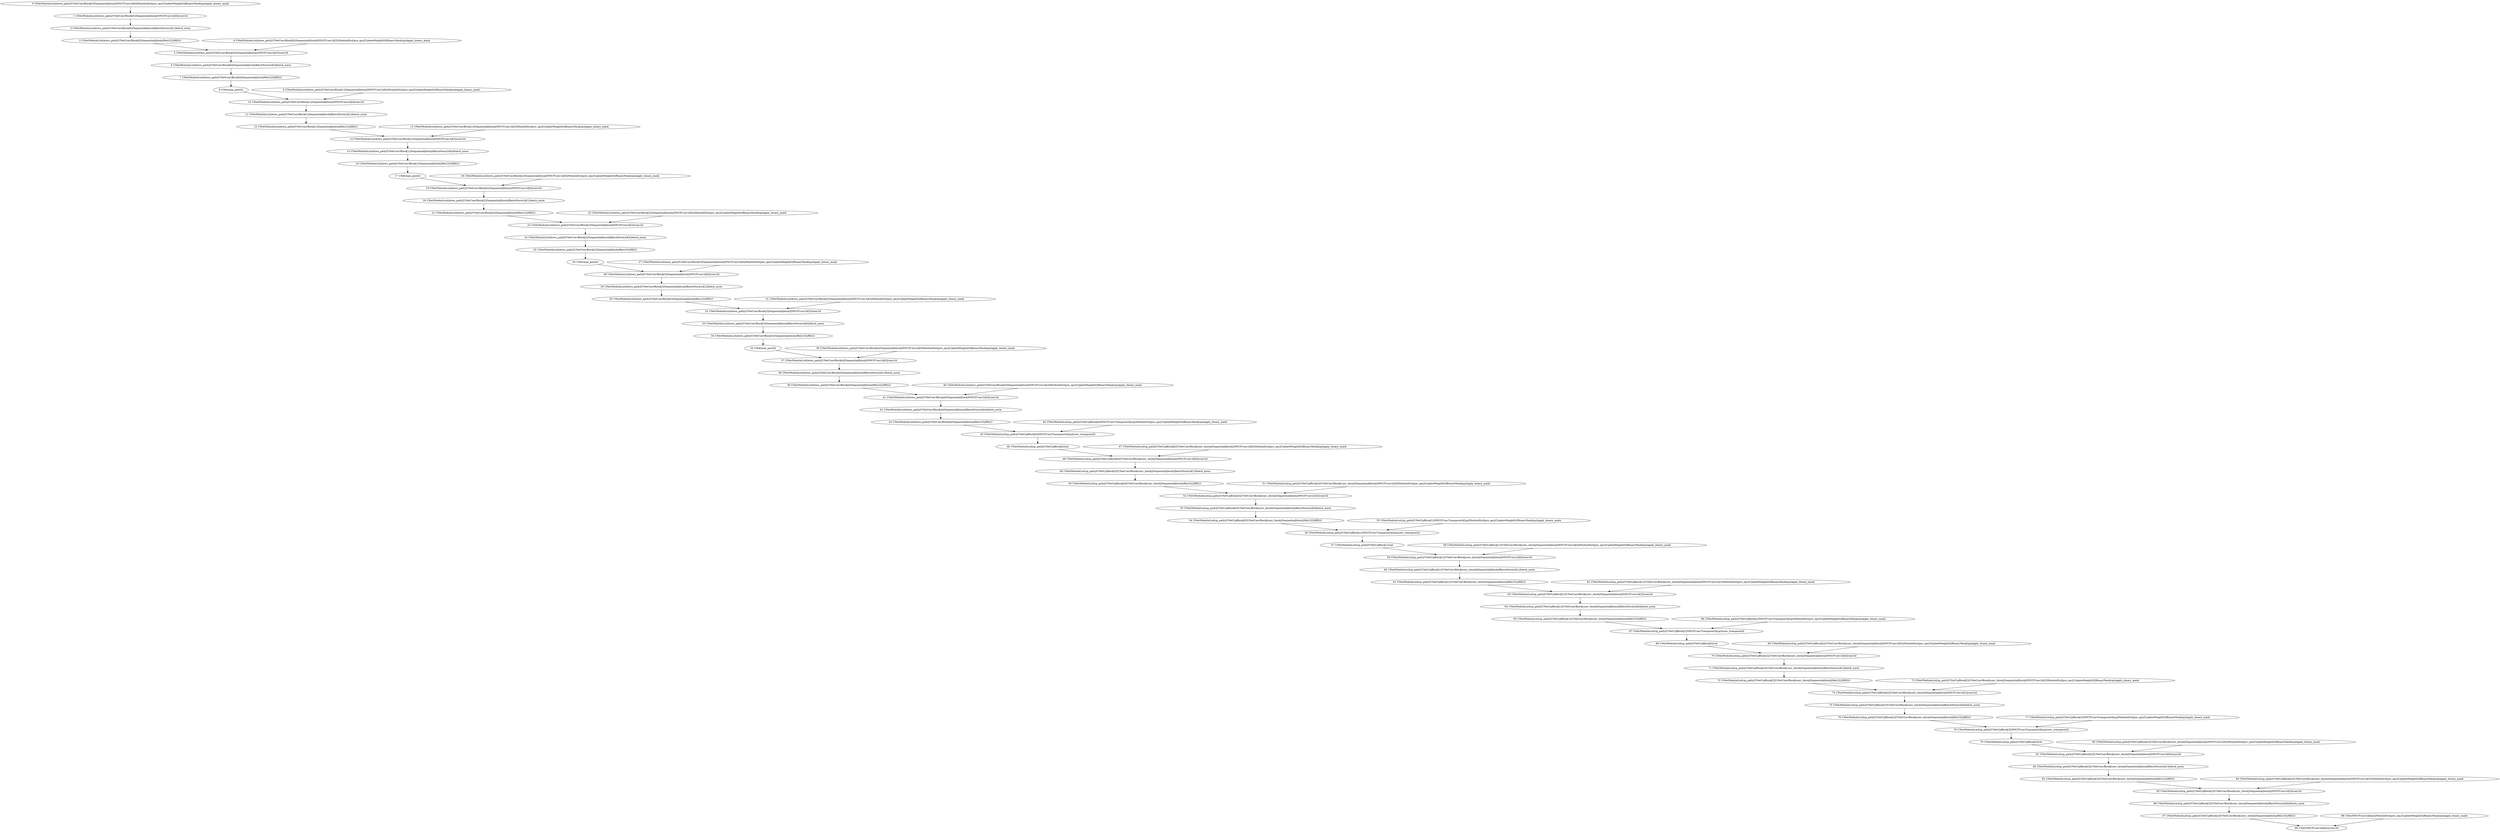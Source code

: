 strict digraph  {
"0 UNet/ModuleList[down_path]/UNetConvBlock[0]/Sequential[block]/NNCFConv2d[0]/ModuleDict[pre_ops]/UpdateWeight[0]/BinaryMask[op]/apply_binary_mask" [id=0, scope="UNet/ModuleList[down_path]/UNetConvBlock[0]/Sequential[block]/NNCFConv2d[0]/ModuleDict[pre_ops]/UpdateWeight[0]/BinaryMask[op]", type=apply_binary_mask];
"1 UNet/ModuleList[down_path]/UNetConvBlock[0]/Sequential[block]/NNCFConv2d[0]/conv2d" [id=1, scope="UNet/ModuleList[down_path]/UNetConvBlock[0]/Sequential[block]/NNCFConv2d[0]", type=conv2d];
"2 UNet/ModuleList[down_path]/UNetConvBlock[0]/Sequential[block]/BatchNorm2d[1]/batch_norm" [id=2, scope="UNet/ModuleList[down_path]/UNetConvBlock[0]/Sequential[block]/BatchNorm2d[1]", type=batch_norm];
"3 UNet/ModuleList[down_path]/UNetConvBlock[0]/Sequential[block]/ReLU[2]/RELU" [id=3, scope="UNet/ModuleList[down_path]/UNetConvBlock[0]/Sequential[block]/ReLU[2]", type=RELU];
"4 UNet/ModuleList[down_path]/UNetConvBlock[0]/Sequential[block]/NNCFConv2d[3]/ModuleDict[pre_ops]/UpdateWeight[0]/BinaryMask[op]/apply_binary_mask" [id=4, scope="UNet/ModuleList[down_path]/UNetConvBlock[0]/Sequential[block]/NNCFConv2d[3]/ModuleDict[pre_ops]/UpdateWeight[0]/BinaryMask[op]", type=apply_binary_mask];
"5 UNet/ModuleList[down_path]/UNetConvBlock[0]/Sequential[block]/NNCFConv2d[3]/conv2d" [id=5, scope="UNet/ModuleList[down_path]/UNetConvBlock[0]/Sequential[block]/NNCFConv2d[3]", type=conv2d];
"6 UNet/ModuleList[down_path]/UNetConvBlock[0]/Sequential[block]/BatchNorm2d[4]/batch_norm" [id=6, scope="UNet/ModuleList[down_path]/UNetConvBlock[0]/Sequential[block]/BatchNorm2d[4]", type=batch_norm];
"7 UNet/ModuleList[down_path]/UNetConvBlock[0]/Sequential[block]/ReLU[5]/RELU" [id=7, scope="UNet/ModuleList[down_path]/UNetConvBlock[0]/Sequential[block]/ReLU[5]", type=RELU];
"8 UNet/max_pool2d" [id=8, scope=UNet, type=max_pool2d];
"9 UNet/ModuleList[down_path]/UNetConvBlock[1]/Sequential[block]/NNCFConv2d[0]/ModuleDict[pre_ops]/UpdateWeight[0]/BinaryMask[op]/apply_binary_mask" [id=9, scope="UNet/ModuleList[down_path]/UNetConvBlock[1]/Sequential[block]/NNCFConv2d[0]/ModuleDict[pre_ops]/UpdateWeight[0]/BinaryMask[op]", type=apply_binary_mask];
"10 UNet/ModuleList[down_path]/UNetConvBlock[1]/Sequential[block]/NNCFConv2d[0]/conv2d" [id=10, scope="UNet/ModuleList[down_path]/UNetConvBlock[1]/Sequential[block]/NNCFConv2d[0]", type=conv2d];
"11 UNet/ModuleList[down_path]/UNetConvBlock[1]/Sequential[block]/BatchNorm2d[1]/batch_norm" [id=11, scope="UNet/ModuleList[down_path]/UNetConvBlock[1]/Sequential[block]/BatchNorm2d[1]", type=batch_norm];
"12 UNet/ModuleList[down_path]/UNetConvBlock[1]/Sequential[block]/ReLU[2]/RELU" [id=12, scope="UNet/ModuleList[down_path]/UNetConvBlock[1]/Sequential[block]/ReLU[2]", type=RELU];
"13 UNet/ModuleList[down_path]/UNetConvBlock[1]/Sequential[block]/NNCFConv2d[3]/ModuleDict[pre_ops]/UpdateWeight[0]/BinaryMask[op]/apply_binary_mask" [id=13, scope="UNet/ModuleList[down_path]/UNetConvBlock[1]/Sequential[block]/NNCFConv2d[3]/ModuleDict[pre_ops]/UpdateWeight[0]/BinaryMask[op]", type=apply_binary_mask];
"14 UNet/ModuleList[down_path]/UNetConvBlock[1]/Sequential[block]/NNCFConv2d[3]/conv2d" [id=14, scope="UNet/ModuleList[down_path]/UNetConvBlock[1]/Sequential[block]/NNCFConv2d[3]", type=conv2d];
"15 UNet/ModuleList[down_path]/UNetConvBlock[1]/Sequential[block]/BatchNorm2d[4]/batch_norm" [id=15, scope="UNet/ModuleList[down_path]/UNetConvBlock[1]/Sequential[block]/BatchNorm2d[4]", type=batch_norm];
"16 UNet/ModuleList[down_path]/UNetConvBlock[1]/Sequential[block]/ReLU[5]/RELU" [id=16, scope="UNet/ModuleList[down_path]/UNetConvBlock[1]/Sequential[block]/ReLU[5]", type=RELU];
"17 UNet/max_pool2d" [id=17, scope=UNet, type=max_pool2d];
"18 UNet/ModuleList[down_path]/UNetConvBlock[2]/Sequential[block]/NNCFConv2d[0]/ModuleDict[pre_ops]/UpdateWeight[0]/BinaryMask[op]/apply_binary_mask" [id=18, scope="UNet/ModuleList[down_path]/UNetConvBlock[2]/Sequential[block]/NNCFConv2d[0]/ModuleDict[pre_ops]/UpdateWeight[0]/BinaryMask[op]", type=apply_binary_mask];
"19 UNet/ModuleList[down_path]/UNetConvBlock[2]/Sequential[block]/NNCFConv2d[0]/conv2d" [id=19, scope="UNet/ModuleList[down_path]/UNetConvBlock[2]/Sequential[block]/NNCFConv2d[0]", type=conv2d];
"20 UNet/ModuleList[down_path]/UNetConvBlock[2]/Sequential[block]/BatchNorm2d[1]/batch_norm" [id=20, scope="UNet/ModuleList[down_path]/UNetConvBlock[2]/Sequential[block]/BatchNorm2d[1]", type=batch_norm];
"21 UNet/ModuleList[down_path]/UNetConvBlock[2]/Sequential[block]/ReLU[2]/RELU" [id=21, scope="UNet/ModuleList[down_path]/UNetConvBlock[2]/Sequential[block]/ReLU[2]", type=RELU];
"22 UNet/ModuleList[down_path]/UNetConvBlock[2]/Sequential[block]/NNCFConv2d[3]/ModuleDict[pre_ops]/UpdateWeight[0]/BinaryMask[op]/apply_binary_mask" [id=22, scope="UNet/ModuleList[down_path]/UNetConvBlock[2]/Sequential[block]/NNCFConv2d[3]/ModuleDict[pre_ops]/UpdateWeight[0]/BinaryMask[op]", type=apply_binary_mask];
"23 UNet/ModuleList[down_path]/UNetConvBlock[2]/Sequential[block]/NNCFConv2d[3]/conv2d" [id=23, scope="UNet/ModuleList[down_path]/UNetConvBlock[2]/Sequential[block]/NNCFConv2d[3]", type=conv2d];
"24 UNet/ModuleList[down_path]/UNetConvBlock[2]/Sequential[block]/BatchNorm2d[4]/batch_norm" [id=24, scope="UNet/ModuleList[down_path]/UNetConvBlock[2]/Sequential[block]/BatchNorm2d[4]", type=batch_norm];
"25 UNet/ModuleList[down_path]/UNetConvBlock[2]/Sequential[block]/ReLU[5]/RELU" [id=25, scope="UNet/ModuleList[down_path]/UNetConvBlock[2]/Sequential[block]/ReLU[5]", type=RELU];
"26 UNet/max_pool2d" [id=26, scope=UNet, type=max_pool2d];
"27 UNet/ModuleList[down_path]/UNetConvBlock[3]/Sequential[block]/NNCFConv2d[0]/ModuleDict[pre_ops]/UpdateWeight[0]/BinaryMask[op]/apply_binary_mask" [id=27, scope="UNet/ModuleList[down_path]/UNetConvBlock[3]/Sequential[block]/NNCFConv2d[0]/ModuleDict[pre_ops]/UpdateWeight[0]/BinaryMask[op]", type=apply_binary_mask];
"28 UNet/ModuleList[down_path]/UNetConvBlock[3]/Sequential[block]/NNCFConv2d[0]/conv2d" [id=28, scope="UNet/ModuleList[down_path]/UNetConvBlock[3]/Sequential[block]/NNCFConv2d[0]", type=conv2d];
"29 UNet/ModuleList[down_path]/UNetConvBlock[3]/Sequential[block]/BatchNorm2d[1]/batch_norm" [id=29, scope="UNet/ModuleList[down_path]/UNetConvBlock[3]/Sequential[block]/BatchNorm2d[1]", type=batch_norm];
"30 UNet/ModuleList[down_path]/UNetConvBlock[3]/Sequential[block]/ReLU[2]/RELU" [id=30, scope="UNet/ModuleList[down_path]/UNetConvBlock[3]/Sequential[block]/ReLU[2]", type=RELU];
"31 UNet/ModuleList[down_path]/UNetConvBlock[3]/Sequential[block]/NNCFConv2d[3]/ModuleDict[pre_ops]/UpdateWeight[0]/BinaryMask[op]/apply_binary_mask" [id=31, scope="UNet/ModuleList[down_path]/UNetConvBlock[3]/Sequential[block]/NNCFConv2d[3]/ModuleDict[pre_ops]/UpdateWeight[0]/BinaryMask[op]", type=apply_binary_mask];
"32 UNet/ModuleList[down_path]/UNetConvBlock[3]/Sequential[block]/NNCFConv2d[3]/conv2d" [id=32, scope="UNet/ModuleList[down_path]/UNetConvBlock[3]/Sequential[block]/NNCFConv2d[3]", type=conv2d];
"33 UNet/ModuleList[down_path]/UNetConvBlock[3]/Sequential[block]/BatchNorm2d[4]/batch_norm" [id=33, scope="UNet/ModuleList[down_path]/UNetConvBlock[3]/Sequential[block]/BatchNorm2d[4]", type=batch_norm];
"34 UNet/ModuleList[down_path]/UNetConvBlock[3]/Sequential[block]/ReLU[5]/RELU" [id=34, scope="UNet/ModuleList[down_path]/UNetConvBlock[3]/Sequential[block]/ReLU[5]", type=RELU];
"35 UNet/max_pool2d" [id=35, scope=UNet, type=max_pool2d];
"36 UNet/ModuleList[down_path]/UNetConvBlock[4]/Sequential[block]/NNCFConv2d[0]/ModuleDict[pre_ops]/UpdateWeight[0]/BinaryMask[op]/apply_binary_mask" [id=36, scope="UNet/ModuleList[down_path]/UNetConvBlock[4]/Sequential[block]/NNCFConv2d[0]/ModuleDict[pre_ops]/UpdateWeight[0]/BinaryMask[op]", type=apply_binary_mask];
"37 UNet/ModuleList[down_path]/UNetConvBlock[4]/Sequential[block]/NNCFConv2d[0]/conv2d" [id=37, scope="UNet/ModuleList[down_path]/UNetConvBlock[4]/Sequential[block]/NNCFConv2d[0]", type=conv2d];
"38 UNet/ModuleList[down_path]/UNetConvBlock[4]/Sequential[block]/BatchNorm2d[1]/batch_norm" [id=38, scope="UNet/ModuleList[down_path]/UNetConvBlock[4]/Sequential[block]/BatchNorm2d[1]", type=batch_norm];
"39 UNet/ModuleList[down_path]/UNetConvBlock[4]/Sequential[block]/ReLU[2]/RELU" [id=39, scope="UNet/ModuleList[down_path]/UNetConvBlock[4]/Sequential[block]/ReLU[2]", type=RELU];
"40 UNet/ModuleList[down_path]/UNetConvBlock[4]/Sequential[block]/NNCFConv2d[3]/ModuleDict[pre_ops]/UpdateWeight[0]/BinaryMask[op]/apply_binary_mask" [id=40, scope="UNet/ModuleList[down_path]/UNetConvBlock[4]/Sequential[block]/NNCFConv2d[3]/ModuleDict[pre_ops]/UpdateWeight[0]/BinaryMask[op]", type=apply_binary_mask];
"41 UNet/ModuleList[down_path]/UNetConvBlock[4]/Sequential[block]/NNCFConv2d[3]/conv2d" [id=41, scope="UNet/ModuleList[down_path]/UNetConvBlock[4]/Sequential[block]/NNCFConv2d[3]", type=conv2d];
"42 UNet/ModuleList[down_path]/UNetConvBlock[4]/Sequential[block]/BatchNorm2d[4]/batch_norm" [id=42, scope="UNet/ModuleList[down_path]/UNetConvBlock[4]/Sequential[block]/BatchNorm2d[4]", type=batch_norm];
"43 UNet/ModuleList[down_path]/UNetConvBlock[4]/Sequential[block]/ReLU[5]/RELU" [id=43, scope="UNet/ModuleList[down_path]/UNetConvBlock[4]/Sequential[block]/ReLU[5]", type=RELU];
"44 UNet/ModuleList[up_path]/UNetUpBlock[0]/NNCFConvTranspose2d[up]/ModuleDict[pre_ops]/UpdateWeight[0]/BinaryMask[op]/apply_binary_mask" [id=44, scope="UNet/ModuleList[up_path]/UNetUpBlock[0]/NNCFConvTranspose2d[up]/ModuleDict[pre_ops]/UpdateWeight[0]/BinaryMask[op]", type=apply_binary_mask];
"45 UNet/ModuleList[up_path]/UNetUpBlock[0]/NNCFConvTranspose2d[up]/conv_transpose2d" [id=45, scope="UNet/ModuleList[up_path]/UNetUpBlock[0]/NNCFConvTranspose2d[up]", type=conv_transpose2d];
"46 UNet/ModuleList[up_path]/UNetUpBlock[0]/cat" [id=46, scope="UNet/ModuleList[up_path]/UNetUpBlock[0]", type=cat];
"47 UNet/ModuleList[up_path]/UNetUpBlock[0]/UNetConvBlock[conv_block]/Sequential[block]/NNCFConv2d[0]/ModuleDict[pre_ops]/UpdateWeight[0]/BinaryMask[op]/apply_binary_mask" [id=47, scope="UNet/ModuleList[up_path]/UNetUpBlock[0]/UNetConvBlock[conv_block]/Sequential[block]/NNCFConv2d[0]/ModuleDict[pre_ops]/UpdateWeight[0]/BinaryMask[op]", type=apply_binary_mask];
"48 UNet/ModuleList[up_path]/UNetUpBlock[0]/UNetConvBlock[conv_block]/Sequential[block]/NNCFConv2d[0]/conv2d" [id=48, scope="UNet/ModuleList[up_path]/UNetUpBlock[0]/UNetConvBlock[conv_block]/Sequential[block]/NNCFConv2d[0]", type=conv2d];
"49 UNet/ModuleList[up_path]/UNetUpBlock[0]/UNetConvBlock[conv_block]/Sequential[block]/BatchNorm2d[1]/batch_norm" [id=49, scope="UNet/ModuleList[up_path]/UNetUpBlock[0]/UNetConvBlock[conv_block]/Sequential[block]/BatchNorm2d[1]", type=batch_norm];
"50 UNet/ModuleList[up_path]/UNetUpBlock[0]/UNetConvBlock[conv_block]/Sequential[block]/ReLU[2]/RELU" [id=50, scope="UNet/ModuleList[up_path]/UNetUpBlock[0]/UNetConvBlock[conv_block]/Sequential[block]/ReLU[2]", type=RELU];
"51 UNet/ModuleList[up_path]/UNetUpBlock[0]/UNetConvBlock[conv_block]/Sequential[block]/NNCFConv2d[3]/ModuleDict[pre_ops]/UpdateWeight[0]/BinaryMask[op]/apply_binary_mask" [id=51, scope="UNet/ModuleList[up_path]/UNetUpBlock[0]/UNetConvBlock[conv_block]/Sequential[block]/NNCFConv2d[3]/ModuleDict[pre_ops]/UpdateWeight[0]/BinaryMask[op]", type=apply_binary_mask];
"52 UNet/ModuleList[up_path]/UNetUpBlock[0]/UNetConvBlock[conv_block]/Sequential[block]/NNCFConv2d[3]/conv2d" [id=52, scope="UNet/ModuleList[up_path]/UNetUpBlock[0]/UNetConvBlock[conv_block]/Sequential[block]/NNCFConv2d[3]", type=conv2d];
"53 UNet/ModuleList[up_path]/UNetUpBlock[0]/UNetConvBlock[conv_block]/Sequential[block]/BatchNorm2d[4]/batch_norm" [id=53, scope="UNet/ModuleList[up_path]/UNetUpBlock[0]/UNetConvBlock[conv_block]/Sequential[block]/BatchNorm2d[4]", type=batch_norm];
"54 UNet/ModuleList[up_path]/UNetUpBlock[0]/UNetConvBlock[conv_block]/Sequential[block]/ReLU[5]/RELU" [id=54, scope="UNet/ModuleList[up_path]/UNetUpBlock[0]/UNetConvBlock[conv_block]/Sequential[block]/ReLU[5]", type=RELU];
"55 UNet/ModuleList[up_path]/UNetUpBlock[1]/NNCFConvTranspose2d[up]/ModuleDict[pre_ops]/UpdateWeight[0]/BinaryMask[op]/apply_binary_mask" [id=55, scope="UNet/ModuleList[up_path]/UNetUpBlock[1]/NNCFConvTranspose2d[up]/ModuleDict[pre_ops]/UpdateWeight[0]/BinaryMask[op]", type=apply_binary_mask];
"56 UNet/ModuleList[up_path]/UNetUpBlock[1]/NNCFConvTranspose2d[up]/conv_transpose2d" [id=56, scope="UNet/ModuleList[up_path]/UNetUpBlock[1]/NNCFConvTranspose2d[up]", type=conv_transpose2d];
"57 UNet/ModuleList[up_path]/UNetUpBlock[1]/cat" [id=57, scope="UNet/ModuleList[up_path]/UNetUpBlock[1]", type=cat];
"58 UNet/ModuleList[up_path]/UNetUpBlock[1]/UNetConvBlock[conv_block]/Sequential[block]/NNCFConv2d[0]/ModuleDict[pre_ops]/UpdateWeight[0]/BinaryMask[op]/apply_binary_mask" [id=58, scope="UNet/ModuleList[up_path]/UNetUpBlock[1]/UNetConvBlock[conv_block]/Sequential[block]/NNCFConv2d[0]/ModuleDict[pre_ops]/UpdateWeight[0]/BinaryMask[op]", type=apply_binary_mask];
"59 UNet/ModuleList[up_path]/UNetUpBlock[1]/UNetConvBlock[conv_block]/Sequential[block]/NNCFConv2d[0]/conv2d" [id=59, scope="UNet/ModuleList[up_path]/UNetUpBlock[1]/UNetConvBlock[conv_block]/Sequential[block]/NNCFConv2d[0]", type=conv2d];
"60 UNet/ModuleList[up_path]/UNetUpBlock[1]/UNetConvBlock[conv_block]/Sequential[block]/BatchNorm2d[1]/batch_norm" [id=60, scope="UNet/ModuleList[up_path]/UNetUpBlock[1]/UNetConvBlock[conv_block]/Sequential[block]/BatchNorm2d[1]", type=batch_norm];
"61 UNet/ModuleList[up_path]/UNetUpBlock[1]/UNetConvBlock[conv_block]/Sequential[block]/ReLU[2]/RELU" [id=61, scope="UNet/ModuleList[up_path]/UNetUpBlock[1]/UNetConvBlock[conv_block]/Sequential[block]/ReLU[2]", type=RELU];
"62 UNet/ModuleList[up_path]/UNetUpBlock[1]/UNetConvBlock[conv_block]/Sequential[block]/NNCFConv2d[3]/ModuleDict[pre_ops]/UpdateWeight[0]/BinaryMask[op]/apply_binary_mask" [id=62, scope="UNet/ModuleList[up_path]/UNetUpBlock[1]/UNetConvBlock[conv_block]/Sequential[block]/NNCFConv2d[3]/ModuleDict[pre_ops]/UpdateWeight[0]/BinaryMask[op]", type=apply_binary_mask];
"63 UNet/ModuleList[up_path]/UNetUpBlock[1]/UNetConvBlock[conv_block]/Sequential[block]/NNCFConv2d[3]/conv2d" [id=63, scope="UNet/ModuleList[up_path]/UNetUpBlock[1]/UNetConvBlock[conv_block]/Sequential[block]/NNCFConv2d[3]", type=conv2d];
"64 UNet/ModuleList[up_path]/UNetUpBlock[1]/UNetConvBlock[conv_block]/Sequential[block]/BatchNorm2d[4]/batch_norm" [id=64, scope="UNet/ModuleList[up_path]/UNetUpBlock[1]/UNetConvBlock[conv_block]/Sequential[block]/BatchNorm2d[4]", type=batch_norm];
"65 UNet/ModuleList[up_path]/UNetUpBlock[1]/UNetConvBlock[conv_block]/Sequential[block]/ReLU[5]/RELU" [id=65, scope="UNet/ModuleList[up_path]/UNetUpBlock[1]/UNetConvBlock[conv_block]/Sequential[block]/ReLU[5]", type=RELU];
"66 UNet/ModuleList[up_path]/UNetUpBlock[2]/NNCFConvTranspose2d[up]/ModuleDict[pre_ops]/UpdateWeight[0]/BinaryMask[op]/apply_binary_mask" [id=66, scope="UNet/ModuleList[up_path]/UNetUpBlock[2]/NNCFConvTranspose2d[up]/ModuleDict[pre_ops]/UpdateWeight[0]/BinaryMask[op]", type=apply_binary_mask];
"67 UNet/ModuleList[up_path]/UNetUpBlock[2]/NNCFConvTranspose2d[up]/conv_transpose2d" [id=67, scope="UNet/ModuleList[up_path]/UNetUpBlock[2]/NNCFConvTranspose2d[up]", type=conv_transpose2d];
"68 UNet/ModuleList[up_path]/UNetUpBlock[2]/cat" [id=68, scope="UNet/ModuleList[up_path]/UNetUpBlock[2]", type=cat];
"69 UNet/ModuleList[up_path]/UNetUpBlock[2]/UNetConvBlock[conv_block]/Sequential[block]/NNCFConv2d[0]/ModuleDict[pre_ops]/UpdateWeight[0]/BinaryMask[op]/apply_binary_mask" [id=69, scope="UNet/ModuleList[up_path]/UNetUpBlock[2]/UNetConvBlock[conv_block]/Sequential[block]/NNCFConv2d[0]/ModuleDict[pre_ops]/UpdateWeight[0]/BinaryMask[op]", type=apply_binary_mask];
"70 UNet/ModuleList[up_path]/UNetUpBlock[2]/UNetConvBlock[conv_block]/Sequential[block]/NNCFConv2d[0]/conv2d" [id=70, scope="UNet/ModuleList[up_path]/UNetUpBlock[2]/UNetConvBlock[conv_block]/Sequential[block]/NNCFConv2d[0]", type=conv2d];
"71 UNet/ModuleList[up_path]/UNetUpBlock[2]/UNetConvBlock[conv_block]/Sequential[block]/BatchNorm2d[1]/batch_norm" [id=71, scope="UNet/ModuleList[up_path]/UNetUpBlock[2]/UNetConvBlock[conv_block]/Sequential[block]/BatchNorm2d[1]", type=batch_norm];
"72 UNet/ModuleList[up_path]/UNetUpBlock[2]/UNetConvBlock[conv_block]/Sequential[block]/ReLU[2]/RELU" [id=72, scope="UNet/ModuleList[up_path]/UNetUpBlock[2]/UNetConvBlock[conv_block]/Sequential[block]/ReLU[2]", type=RELU];
"73 UNet/ModuleList[up_path]/UNetUpBlock[2]/UNetConvBlock[conv_block]/Sequential[block]/NNCFConv2d[3]/ModuleDict[pre_ops]/UpdateWeight[0]/BinaryMask[op]/apply_binary_mask" [id=73, scope="UNet/ModuleList[up_path]/UNetUpBlock[2]/UNetConvBlock[conv_block]/Sequential[block]/NNCFConv2d[3]/ModuleDict[pre_ops]/UpdateWeight[0]/BinaryMask[op]", type=apply_binary_mask];
"74 UNet/ModuleList[up_path]/UNetUpBlock[2]/UNetConvBlock[conv_block]/Sequential[block]/NNCFConv2d[3]/conv2d" [id=74, scope="UNet/ModuleList[up_path]/UNetUpBlock[2]/UNetConvBlock[conv_block]/Sequential[block]/NNCFConv2d[3]", type=conv2d];
"75 UNet/ModuleList[up_path]/UNetUpBlock[2]/UNetConvBlock[conv_block]/Sequential[block]/BatchNorm2d[4]/batch_norm" [id=75, scope="UNet/ModuleList[up_path]/UNetUpBlock[2]/UNetConvBlock[conv_block]/Sequential[block]/BatchNorm2d[4]", type=batch_norm];
"76 UNet/ModuleList[up_path]/UNetUpBlock[2]/UNetConvBlock[conv_block]/Sequential[block]/ReLU[5]/RELU" [id=76, scope="UNet/ModuleList[up_path]/UNetUpBlock[2]/UNetConvBlock[conv_block]/Sequential[block]/ReLU[5]", type=RELU];
"77 UNet/ModuleList[up_path]/UNetUpBlock[3]/NNCFConvTranspose2d[up]/ModuleDict[pre_ops]/UpdateWeight[0]/BinaryMask[op]/apply_binary_mask" [id=77, scope="UNet/ModuleList[up_path]/UNetUpBlock[3]/NNCFConvTranspose2d[up]/ModuleDict[pre_ops]/UpdateWeight[0]/BinaryMask[op]", type=apply_binary_mask];
"78 UNet/ModuleList[up_path]/UNetUpBlock[3]/NNCFConvTranspose2d[up]/conv_transpose2d" [id=78, scope="UNet/ModuleList[up_path]/UNetUpBlock[3]/NNCFConvTranspose2d[up]", type=conv_transpose2d];
"79 UNet/ModuleList[up_path]/UNetUpBlock[3]/cat" [id=79, scope="UNet/ModuleList[up_path]/UNetUpBlock[3]", type=cat];
"80 UNet/ModuleList[up_path]/UNetUpBlock[3]/UNetConvBlock[conv_block]/Sequential[block]/NNCFConv2d[0]/ModuleDict[pre_ops]/UpdateWeight[0]/BinaryMask[op]/apply_binary_mask" [id=80, scope="UNet/ModuleList[up_path]/UNetUpBlock[3]/UNetConvBlock[conv_block]/Sequential[block]/NNCFConv2d[0]/ModuleDict[pre_ops]/UpdateWeight[0]/BinaryMask[op]", type=apply_binary_mask];
"81 UNet/ModuleList[up_path]/UNetUpBlock[3]/UNetConvBlock[conv_block]/Sequential[block]/NNCFConv2d[0]/conv2d" [id=81, scope="UNet/ModuleList[up_path]/UNetUpBlock[3]/UNetConvBlock[conv_block]/Sequential[block]/NNCFConv2d[0]", type=conv2d];
"82 UNet/ModuleList[up_path]/UNetUpBlock[3]/UNetConvBlock[conv_block]/Sequential[block]/BatchNorm2d[1]/batch_norm" [id=82, scope="UNet/ModuleList[up_path]/UNetUpBlock[3]/UNetConvBlock[conv_block]/Sequential[block]/BatchNorm2d[1]", type=batch_norm];
"83 UNet/ModuleList[up_path]/UNetUpBlock[3]/UNetConvBlock[conv_block]/Sequential[block]/ReLU[2]/RELU" [id=83, scope="UNet/ModuleList[up_path]/UNetUpBlock[3]/UNetConvBlock[conv_block]/Sequential[block]/ReLU[2]", type=RELU];
"84 UNet/ModuleList[up_path]/UNetUpBlock[3]/UNetConvBlock[conv_block]/Sequential[block]/NNCFConv2d[3]/ModuleDict[pre_ops]/UpdateWeight[0]/BinaryMask[op]/apply_binary_mask" [id=84, scope="UNet/ModuleList[up_path]/UNetUpBlock[3]/UNetConvBlock[conv_block]/Sequential[block]/NNCFConv2d[3]/ModuleDict[pre_ops]/UpdateWeight[0]/BinaryMask[op]", type=apply_binary_mask];
"85 UNet/ModuleList[up_path]/UNetUpBlock[3]/UNetConvBlock[conv_block]/Sequential[block]/NNCFConv2d[3]/conv2d" [id=85, scope="UNet/ModuleList[up_path]/UNetUpBlock[3]/UNetConvBlock[conv_block]/Sequential[block]/NNCFConv2d[3]", type=conv2d];
"86 UNet/ModuleList[up_path]/UNetUpBlock[3]/UNetConvBlock[conv_block]/Sequential[block]/BatchNorm2d[4]/batch_norm" [id=86, scope="UNet/ModuleList[up_path]/UNetUpBlock[3]/UNetConvBlock[conv_block]/Sequential[block]/BatchNorm2d[4]", type=batch_norm];
"87 UNet/ModuleList[up_path]/UNetUpBlock[3]/UNetConvBlock[conv_block]/Sequential[block]/ReLU[5]/RELU" [id=87, scope="UNet/ModuleList[up_path]/UNetUpBlock[3]/UNetConvBlock[conv_block]/Sequential[block]/ReLU[5]", type=RELU];
"88 UNet/NNCFConv2d[last]/ModuleDict[pre_ops]/UpdateWeight[0]/BinaryMask[op]/apply_binary_mask" [id=88, scope="UNet/NNCFConv2d[last]/ModuleDict[pre_ops]/UpdateWeight[0]/BinaryMask[op]", type=apply_binary_mask];
"89 UNet/NNCFConv2d[last]/conv2d" [id=89, scope="UNet/NNCFConv2d[last]", type=conv2d];
"0 UNet/ModuleList[down_path]/UNetConvBlock[0]/Sequential[block]/NNCFConv2d[0]/ModuleDict[pre_ops]/UpdateWeight[0]/BinaryMask[op]/apply_binary_mask" -> "1 UNet/ModuleList[down_path]/UNetConvBlock[0]/Sequential[block]/NNCFConv2d[0]/conv2d";
"1 UNet/ModuleList[down_path]/UNetConvBlock[0]/Sequential[block]/NNCFConv2d[0]/conv2d" -> "2 UNet/ModuleList[down_path]/UNetConvBlock[0]/Sequential[block]/BatchNorm2d[1]/batch_norm";
"2 UNet/ModuleList[down_path]/UNetConvBlock[0]/Sequential[block]/BatchNorm2d[1]/batch_norm" -> "3 UNet/ModuleList[down_path]/UNetConvBlock[0]/Sequential[block]/ReLU[2]/RELU";
"3 UNet/ModuleList[down_path]/UNetConvBlock[0]/Sequential[block]/ReLU[2]/RELU" -> "5 UNet/ModuleList[down_path]/UNetConvBlock[0]/Sequential[block]/NNCFConv2d[3]/conv2d";
"4 UNet/ModuleList[down_path]/UNetConvBlock[0]/Sequential[block]/NNCFConv2d[3]/ModuleDict[pre_ops]/UpdateWeight[0]/BinaryMask[op]/apply_binary_mask" -> "5 UNet/ModuleList[down_path]/UNetConvBlock[0]/Sequential[block]/NNCFConv2d[3]/conv2d";
"5 UNet/ModuleList[down_path]/UNetConvBlock[0]/Sequential[block]/NNCFConv2d[3]/conv2d" -> "6 UNet/ModuleList[down_path]/UNetConvBlock[0]/Sequential[block]/BatchNorm2d[4]/batch_norm";
"6 UNet/ModuleList[down_path]/UNetConvBlock[0]/Sequential[block]/BatchNorm2d[4]/batch_norm" -> "7 UNet/ModuleList[down_path]/UNetConvBlock[0]/Sequential[block]/ReLU[5]/RELU";
"7 UNet/ModuleList[down_path]/UNetConvBlock[0]/Sequential[block]/ReLU[5]/RELU" -> "8 UNet/max_pool2d";
"8 UNet/max_pool2d" -> "10 UNet/ModuleList[down_path]/UNetConvBlock[1]/Sequential[block]/NNCFConv2d[0]/conv2d";
"9 UNet/ModuleList[down_path]/UNetConvBlock[1]/Sequential[block]/NNCFConv2d[0]/ModuleDict[pre_ops]/UpdateWeight[0]/BinaryMask[op]/apply_binary_mask" -> "10 UNet/ModuleList[down_path]/UNetConvBlock[1]/Sequential[block]/NNCFConv2d[0]/conv2d";
"10 UNet/ModuleList[down_path]/UNetConvBlock[1]/Sequential[block]/NNCFConv2d[0]/conv2d" -> "11 UNet/ModuleList[down_path]/UNetConvBlock[1]/Sequential[block]/BatchNorm2d[1]/batch_norm";
"11 UNet/ModuleList[down_path]/UNetConvBlock[1]/Sequential[block]/BatchNorm2d[1]/batch_norm" -> "12 UNet/ModuleList[down_path]/UNetConvBlock[1]/Sequential[block]/ReLU[2]/RELU";
"12 UNet/ModuleList[down_path]/UNetConvBlock[1]/Sequential[block]/ReLU[2]/RELU" -> "14 UNet/ModuleList[down_path]/UNetConvBlock[1]/Sequential[block]/NNCFConv2d[3]/conv2d";
"13 UNet/ModuleList[down_path]/UNetConvBlock[1]/Sequential[block]/NNCFConv2d[3]/ModuleDict[pre_ops]/UpdateWeight[0]/BinaryMask[op]/apply_binary_mask" -> "14 UNet/ModuleList[down_path]/UNetConvBlock[1]/Sequential[block]/NNCFConv2d[3]/conv2d";
"14 UNet/ModuleList[down_path]/UNetConvBlock[1]/Sequential[block]/NNCFConv2d[3]/conv2d" -> "15 UNet/ModuleList[down_path]/UNetConvBlock[1]/Sequential[block]/BatchNorm2d[4]/batch_norm";
"15 UNet/ModuleList[down_path]/UNetConvBlock[1]/Sequential[block]/BatchNorm2d[4]/batch_norm" -> "16 UNet/ModuleList[down_path]/UNetConvBlock[1]/Sequential[block]/ReLU[5]/RELU";
"16 UNet/ModuleList[down_path]/UNetConvBlock[1]/Sequential[block]/ReLU[5]/RELU" -> "17 UNet/max_pool2d";
"17 UNet/max_pool2d" -> "19 UNet/ModuleList[down_path]/UNetConvBlock[2]/Sequential[block]/NNCFConv2d[0]/conv2d";
"18 UNet/ModuleList[down_path]/UNetConvBlock[2]/Sequential[block]/NNCFConv2d[0]/ModuleDict[pre_ops]/UpdateWeight[0]/BinaryMask[op]/apply_binary_mask" -> "19 UNet/ModuleList[down_path]/UNetConvBlock[2]/Sequential[block]/NNCFConv2d[0]/conv2d";
"19 UNet/ModuleList[down_path]/UNetConvBlock[2]/Sequential[block]/NNCFConv2d[0]/conv2d" -> "20 UNet/ModuleList[down_path]/UNetConvBlock[2]/Sequential[block]/BatchNorm2d[1]/batch_norm";
"20 UNet/ModuleList[down_path]/UNetConvBlock[2]/Sequential[block]/BatchNorm2d[1]/batch_norm" -> "21 UNet/ModuleList[down_path]/UNetConvBlock[2]/Sequential[block]/ReLU[2]/RELU";
"21 UNet/ModuleList[down_path]/UNetConvBlock[2]/Sequential[block]/ReLU[2]/RELU" -> "23 UNet/ModuleList[down_path]/UNetConvBlock[2]/Sequential[block]/NNCFConv2d[3]/conv2d";
"22 UNet/ModuleList[down_path]/UNetConvBlock[2]/Sequential[block]/NNCFConv2d[3]/ModuleDict[pre_ops]/UpdateWeight[0]/BinaryMask[op]/apply_binary_mask" -> "23 UNet/ModuleList[down_path]/UNetConvBlock[2]/Sequential[block]/NNCFConv2d[3]/conv2d";
"23 UNet/ModuleList[down_path]/UNetConvBlock[2]/Sequential[block]/NNCFConv2d[3]/conv2d" -> "24 UNet/ModuleList[down_path]/UNetConvBlock[2]/Sequential[block]/BatchNorm2d[4]/batch_norm";
"24 UNet/ModuleList[down_path]/UNetConvBlock[2]/Sequential[block]/BatchNorm2d[4]/batch_norm" -> "25 UNet/ModuleList[down_path]/UNetConvBlock[2]/Sequential[block]/ReLU[5]/RELU";
"25 UNet/ModuleList[down_path]/UNetConvBlock[2]/Sequential[block]/ReLU[5]/RELU" -> "26 UNet/max_pool2d";
"26 UNet/max_pool2d" -> "28 UNet/ModuleList[down_path]/UNetConvBlock[3]/Sequential[block]/NNCFConv2d[0]/conv2d";
"27 UNet/ModuleList[down_path]/UNetConvBlock[3]/Sequential[block]/NNCFConv2d[0]/ModuleDict[pre_ops]/UpdateWeight[0]/BinaryMask[op]/apply_binary_mask" -> "28 UNet/ModuleList[down_path]/UNetConvBlock[3]/Sequential[block]/NNCFConv2d[0]/conv2d";
"28 UNet/ModuleList[down_path]/UNetConvBlock[3]/Sequential[block]/NNCFConv2d[0]/conv2d" -> "29 UNet/ModuleList[down_path]/UNetConvBlock[3]/Sequential[block]/BatchNorm2d[1]/batch_norm";
"29 UNet/ModuleList[down_path]/UNetConvBlock[3]/Sequential[block]/BatchNorm2d[1]/batch_norm" -> "30 UNet/ModuleList[down_path]/UNetConvBlock[3]/Sequential[block]/ReLU[2]/RELU";
"30 UNet/ModuleList[down_path]/UNetConvBlock[3]/Sequential[block]/ReLU[2]/RELU" -> "32 UNet/ModuleList[down_path]/UNetConvBlock[3]/Sequential[block]/NNCFConv2d[3]/conv2d";
"31 UNet/ModuleList[down_path]/UNetConvBlock[3]/Sequential[block]/NNCFConv2d[3]/ModuleDict[pre_ops]/UpdateWeight[0]/BinaryMask[op]/apply_binary_mask" -> "32 UNet/ModuleList[down_path]/UNetConvBlock[3]/Sequential[block]/NNCFConv2d[3]/conv2d";
"32 UNet/ModuleList[down_path]/UNetConvBlock[3]/Sequential[block]/NNCFConv2d[3]/conv2d" -> "33 UNet/ModuleList[down_path]/UNetConvBlock[3]/Sequential[block]/BatchNorm2d[4]/batch_norm";
"33 UNet/ModuleList[down_path]/UNetConvBlock[3]/Sequential[block]/BatchNorm2d[4]/batch_norm" -> "34 UNet/ModuleList[down_path]/UNetConvBlock[3]/Sequential[block]/ReLU[5]/RELU";
"34 UNet/ModuleList[down_path]/UNetConvBlock[3]/Sequential[block]/ReLU[5]/RELU" -> "35 UNet/max_pool2d";
"35 UNet/max_pool2d" -> "37 UNet/ModuleList[down_path]/UNetConvBlock[4]/Sequential[block]/NNCFConv2d[0]/conv2d";
"36 UNet/ModuleList[down_path]/UNetConvBlock[4]/Sequential[block]/NNCFConv2d[0]/ModuleDict[pre_ops]/UpdateWeight[0]/BinaryMask[op]/apply_binary_mask" -> "37 UNet/ModuleList[down_path]/UNetConvBlock[4]/Sequential[block]/NNCFConv2d[0]/conv2d";
"37 UNet/ModuleList[down_path]/UNetConvBlock[4]/Sequential[block]/NNCFConv2d[0]/conv2d" -> "38 UNet/ModuleList[down_path]/UNetConvBlock[4]/Sequential[block]/BatchNorm2d[1]/batch_norm";
"38 UNet/ModuleList[down_path]/UNetConvBlock[4]/Sequential[block]/BatchNorm2d[1]/batch_norm" -> "39 UNet/ModuleList[down_path]/UNetConvBlock[4]/Sequential[block]/ReLU[2]/RELU";
"39 UNet/ModuleList[down_path]/UNetConvBlock[4]/Sequential[block]/ReLU[2]/RELU" -> "41 UNet/ModuleList[down_path]/UNetConvBlock[4]/Sequential[block]/NNCFConv2d[3]/conv2d";
"40 UNet/ModuleList[down_path]/UNetConvBlock[4]/Sequential[block]/NNCFConv2d[3]/ModuleDict[pre_ops]/UpdateWeight[0]/BinaryMask[op]/apply_binary_mask" -> "41 UNet/ModuleList[down_path]/UNetConvBlock[4]/Sequential[block]/NNCFConv2d[3]/conv2d";
"41 UNet/ModuleList[down_path]/UNetConvBlock[4]/Sequential[block]/NNCFConv2d[3]/conv2d" -> "42 UNet/ModuleList[down_path]/UNetConvBlock[4]/Sequential[block]/BatchNorm2d[4]/batch_norm";
"42 UNet/ModuleList[down_path]/UNetConvBlock[4]/Sequential[block]/BatchNorm2d[4]/batch_norm" -> "43 UNet/ModuleList[down_path]/UNetConvBlock[4]/Sequential[block]/ReLU[5]/RELU";
"43 UNet/ModuleList[down_path]/UNetConvBlock[4]/Sequential[block]/ReLU[5]/RELU" -> "45 UNet/ModuleList[up_path]/UNetUpBlock[0]/NNCFConvTranspose2d[up]/conv_transpose2d";
"44 UNet/ModuleList[up_path]/UNetUpBlock[0]/NNCFConvTranspose2d[up]/ModuleDict[pre_ops]/UpdateWeight[0]/BinaryMask[op]/apply_binary_mask" -> "45 UNet/ModuleList[up_path]/UNetUpBlock[0]/NNCFConvTranspose2d[up]/conv_transpose2d";
"45 UNet/ModuleList[up_path]/UNetUpBlock[0]/NNCFConvTranspose2d[up]/conv_transpose2d" -> "46 UNet/ModuleList[up_path]/UNetUpBlock[0]/cat";
"46 UNet/ModuleList[up_path]/UNetUpBlock[0]/cat" -> "48 UNet/ModuleList[up_path]/UNetUpBlock[0]/UNetConvBlock[conv_block]/Sequential[block]/NNCFConv2d[0]/conv2d";
"47 UNet/ModuleList[up_path]/UNetUpBlock[0]/UNetConvBlock[conv_block]/Sequential[block]/NNCFConv2d[0]/ModuleDict[pre_ops]/UpdateWeight[0]/BinaryMask[op]/apply_binary_mask" -> "48 UNet/ModuleList[up_path]/UNetUpBlock[0]/UNetConvBlock[conv_block]/Sequential[block]/NNCFConv2d[0]/conv2d";
"48 UNet/ModuleList[up_path]/UNetUpBlock[0]/UNetConvBlock[conv_block]/Sequential[block]/NNCFConv2d[0]/conv2d" -> "49 UNet/ModuleList[up_path]/UNetUpBlock[0]/UNetConvBlock[conv_block]/Sequential[block]/BatchNorm2d[1]/batch_norm";
"49 UNet/ModuleList[up_path]/UNetUpBlock[0]/UNetConvBlock[conv_block]/Sequential[block]/BatchNorm2d[1]/batch_norm" -> "50 UNet/ModuleList[up_path]/UNetUpBlock[0]/UNetConvBlock[conv_block]/Sequential[block]/ReLU[2]/RELU";
"50 UNet/ModuleList[up_path]/UNetUpBlock[0]/UNetConvBlock[conv_block]/Sequential[block]/ReLU[2]/RELU" -> "52 UNet/ModuleList[up_path]/UNetUpBlock[0]/UNetConvBlock[conv_block]/Sequential[block]/NNCFConv2d[3]/conv2d";
"51 UNet/ModuleList[up_path]/UNetUpBlock[0]/UNetConvBlock[conv_block]/Sequential[block]/NNCFConv2d[3]/ModuleDict[pre_ops]/UpdateWeight[0]/BinaryMask[op]/apply_binary_mask" -> "52 UNet/ModuleList[up_path]/UNetUpBlock[0]/UNetConvBlock[conv_block]/Sequential[block]/NNCFConv2d[3]/conv2d";
"52 UNet/ModuleList[up_path]/UNetUpBlock[0]/UNetConvBlock[conv_block]/Sequential[block]/NNCFConv2d[3]/conv2d" -> "53 UNet/ModuleList[up_path]/UNetUpBlock[0]/UNetConvBlock[conv_block]/Sequential[block]/BatchNorm2d[4]/batch_norm";
"53 UNet/ModuleList[up_path]/UNetUpBlock[0]/UNetConvBlock[conv_block]/Sequential[block]/BatchNorm2d[4]/batch_norm" -> "54 UNet/ModuleList[up_path]/UNetUpBlock[0]/UNetConvBlock[conv_block]/Sequential[block]/ReLU[5]/RELU";
"54 UNet/ModuleList[up_path]/UNetUpBlock[0]/UNetConvBlock[conv_block]/Sequential[block]/ReLU[5]/RELU" -> "56 UNet/ModuleList[up_path]/UNetUpBlock[1]/NNCFConvTranspose2d[up]/conv_transpose2d";
"55 UNet/ModuleList[up_path]/UNetUpBlock[1]/NNCFConvTranspose2d[up]/ModuleDict[pre_ops]/UpdateWeight[0]/BinaryMask[op]/apply_binary_mask" -> "56 UNet/ModuleList[up_path]/UNetUpBlock[1]/NNCFConvTranspose2d[up]/conv_transpose2d";
"56 UNet/ModuleList[up_path]/UNetUpBlock[1]/NNCFConvTranspose2d[up]/conv_transpose2d" -> "57 UNet/ModuleList[up_path]/UNetUpBlock[1]/cat";
"57 UNet/ModuleList[up_path]/UNetUpBlock[1]/cat" -> "59 UNet/ModuleList[up_path]/UNetUpBlock[1]/UNetConvBlock[conv_block]/Sequential[block]/NNCFConv2d[0]/conv2d";
"58 UNet/ModuleList[up_path]/UNetUpBlock[1]/UNetConvBlock[conv_block]/Sequential[block]/NNCFConv2d[0]/ModuleDict[pre_ops]/UpdateWeight[0]/BinaryMask[op]/apply_binary_mask" -> "59 UNet/ModuleList[up_path]/UNetUpBlock[1]/UNetConvBlock[conv_block]/Sequential[block]/NNCFConv2d[0]/conv2d";
"59 UNet/ModuleList[up_path]/UNetUpBlock[1]/UNetConvBlock[conv_block]/Sequential[block]/NNCFConv2d[0]/conv2d" -> "60 UNet/ModuleList[up_path]/UNetUpBlock[1]/UNetConvBlock[conv_block]/Sequential[block]/BatchNorm2d[1]/batch_norm";
"60 UNet/ModuleList[up_path]/UNetUpBlock[1]/UNetConvBlock[conv_block]/Sequential[block]/BatchNorm2d[1]/batch_norm" -> "61 UNet/ModuleList[up_path]/UNetUpBlock[1]/UNetConvBlock[conv_block]/Sequential[block]/ReLU[2]/RELU";
"61 UNet/ModuleList[up_path]/UNetUpBlock[1]/UNetConvBlock[conv_block]/Sequential[block]/ReLU[2]/RELU" -> "63 UNet/ModuleList[up_path]/UNetUpBlock[1]/UNetConvBlock[conv_block]/Sequential[block]/NNCFConv2d[3]/conv2d";
"62 UNet/ModuleList[up_path]/UNetUpBlock[1]/UNetConvBlock[conv_block]/Sequential[block]/NNCFConv2d[3]/ModuleDict[pre_ops]/UpdateWeight[0]/BinaryMask[op]/apply_binary_mask" -> "63 UNet/ModuleList[up_path]/UNetUpBlock[1]/UNetConvBlock[conv_block]/Sequential[block]/NNCFConv2d[3]/conv2d";
"63 UNet/ModuleList[up_path]/UNetUpBlock[1]/UNetConvBlock[conv_block]/Sequential[block]/NNCFConv2d[3]/conv2d" -> "64 UNet/ModuleList[up_path]/UNetUpBlock[1]/UNetConvBlock[conv_block]/Sequential[block]/BatchNorm2d[4]/batch_norm";
"64 UNet/ModuleList[up_path]/UNetUpBlock[1]/UNetConvBlock[conv_block]/Sequential[block]/BatchNorm2d[4]/batch_norm" -> "65 UNet/ModuleList[up_path]/UNetUpBlock[1]/UNetConvBlock[conv_block]/Sequential[block]/ReLU[5]/RELU";
"65 UNet/ModuleList[up_path]/UNetUpBlock[1]/UNetConvBlock[conv_block]/Sequential[block]/ReLU[5]/RELU" -> "67 UNet/ModuleList[up_path]/UNetUpBlock[2]/NNCFConvTranspose2d[up]/conv_transpose2d";
"66 UNet/ModuleList[up_path]/UNetUpBlock[2]/NNCFConvTranspose2d[up]/ModuleDict[pre_ops]/UpdateWeight[0]/BinaryMask[op]/apply_binary_mask" -> "67 UNet/ModuleList[up_path]/UNetUpBlock[2]/NNCFConvTranspose2d[up]/conv_transpose2d";
"67 UNet/ModuleList[up_path]/UNetUpBlock[2]/NNCFConvTranspose2d[up]/conv_transpose2d" -> "68 UNet/ModuleList[up_path]/UNetUpBlock[2]/cat";
"68 UNet/ModuleList[up_path]/UNetUpBlock[2]/cat" -> "70 UNet/ModuleList[up_path]/UNetUpBlock[2]/UNetConvBlock[conv_block]/Sequential[block]/NNCFConv2d[0]/conv2d";
"69 UNet/ModuleList[up_path]/UNetUpBlock[2]/UNetConvBlock[conv_block]/Sequential[block]/NNCFConv2d[0]/ModuleDict[pre_ops]/UpdateWeight[0]/BinaryMask[op]/apply_binary_mask" -> "70 UNet/ModuleList[up_path]/UNetUpBlock[2]/UNetConvBlock[conv_block]/Sequential[block]/NNCFConv2d[0]/conv2d";
"70 UNet/ModuleList[up_path]/UNetUpBlock[2]/UNetConvBlock[conv_block]/Sequential[block]/NNCFConv2d[0]/conv2d" -> "71 UNet/ModuleList[up_path]/UNetUpBlock[2]/UNetConvBlock[conv_block]/Sequential[block]/BatchNorm2d[1]/batch_norm";
"71 UNet/ModuleList[up_path]/UNetUpBlock[2]/UNetConvBlock[conv_block]/Sequential[block]/BatchNorm2d[1]/batch_norm" -> "72 UNet/ModuleList[up_path]/UNetUpBlock[2]/UNetConvBlock[conv_block]/Sequential[block]/ReLU[2]/RELU";
"72 UNet/ModuleList[up_path]/UNetUpBlock[2]/UNetConvBlock[conv_block]/Sequential[block]/ReLU[2]/RELU" -> "74 UNet/ModuleList[up_path]/UNetUpBlock[2]/UNetConvBlock[conv_block]/Sequential[block]/NNCFConv2d[3]/conv2d";
"73 UNet/ModuleList[up_path]/UNetUpBlock[2]/UNetConvBlock[conv_block]/Sequential[block]/NNCFConv2d[3]/ModuleDict[pre_ops]/UpdateWeight[0]/BinaryMask[op]/apply_binary_mask" -> "74 UNet/ModuleList[up_path]/UNetUpBlock[2]/UNetConvBlock[conv_block]/Sequential[block]/NNCFConv2d[3]/conv2d";
"74 UNet/ModuleList[up_path]/UNetUpBlock[2]/UNetConvBlock[conv_block]/Sequential[block]/NNCFConv2d[3]/conv2d" -> "75 UNet/ModuleList[up_path]/UNetUpBlock[2]/UNetConvBlock[conv_block]/Sequential[block]/BatchNorm2d[4]/batch_norm";
"75 UNet/ModuleList[up_path]/UNetUpBlock[2]/UNetConvBlock[conv_block]/Sequential[block]/BatchNorm2d[4]/batch_norm" -> "76 UNet/ModuleList[up_path]/UNetUpBlock[2]/UNetConvBlock[conv_block]/Sequential[block]/ReLU[5]/RELU";
"76 UNet/ModuleList[up_path]/UNetUpBlock[2]/UNetConvBlock[conv_block]/Sequential[block]/ReLU[5]/RELU" -> "78 UNet/ModuleList[up_path]/UNetUpBlock[3]/NNCFConvTranspose2d[up]/conv_transpose2d";
"77 UNet/ModuleList[up_path]/UNetUpBlock[3]/NNCFConvTranspose2d[up]/ModuleDict[pre_ops]/UpdateWeight[0]/BinaryMask[op]/apply_binary_mask" -> "78 UNet/ModuleList[up_path]/UNetUpBlock[3]/NNCFConvTranspose2d[up]/conv_transpose2d";
"78 UNet/ModuleList[up_path]/UNetUpBlock[3]/NNCFConvTranspose2d[up]/conv_transpose2d" -> "79 UNet/ModuleList[up_path]/UNetUpBlock[3]/cat";
"79 UNet/ModuleList[up_path]/UNetUpBlock[3]/cat" -> "81 UNet/ModuleList[up_path]/UNetUpBlock[3]/UNetConvBlock[conv_block]/Sequential[block]/NNCFConv2d[0]/conv2d";
"80 UNet/ModuleList[up_path]/UNetUpBlock[3]/UNetConvBlock[conv_block]/Sequential[block]/NNCFConv2d[0]/ModuleDict[pre_ops]/UpdateWeight[0]/BinaryMask[op]/apply_binary_mask" -> "81 UNet/ModuleList[up_path]/UNetUpBlock[3]/UNetConvBlock[conv_block]/Sequential[block]/NNCFConv2d[0]/conv2d";
"81 UNet/ModuleList[up_path]/UNetUpBlock[3]/UNetConvBlock[conv_block]/Sequential[block]/NNCFConv2d[0]/conv2d" -> "82 UNet/ModuleList[up_path]/UNetUpBlock[3]/UNetConvBlock[conv_block]/Sequential[block]/BatchNorm2d[1]/batch_norm";
"82 UNet/ModuleList[up_path]/UNetUpBlock[3]/UNetConvBlock[conv_block]/Sequential[block]/BatchNorm2d[1]/batch_norm" -> "83 UNet/ModuleList[up_path]/UNetUpBlock[3]/UNetConvBlock[conv_block]/Sequential[block]/ReLU[2]/RELU";
"83 UNet/ModuleList[up_path]/UNetUpBlock[3]/UNetConvBlock[conv_block]/Sequential[block]/ReLU[2]/RELU" -> "85 UNet/ModuleList[up_path]/UNetUpBlock[3]/UNetConvBlock[conv_block]/Sequential[block]/NNCFConv2d[3]/conv2d";
"84 UNet/ModuleList[up_path]/UNetUpBlock[3]/UNetConvBlock[conv_block]/Sequential[block]/NNCFConv2d[3]/ModuleDict[pre_ops]/UpdateWeight[0]/BinaryMask[op]/apply_binary_mask" -> "85 UNet/ModuleList[up_path]/UNetUpBlock[3]/UNetConvBlock[conv_block]/Sequential[block]/NNCFConv2d[3]/conv2d";
"85 UNet/ModuleList[up_path]/UNetUpBlock[3]/UNetConvBlock[conv_block]/Sequential[block]/NNCFConv2d[3]/conv2d" -> "86 UNet/ModuleList[up_path]/UNetUpBlock[3]/UNetConvBlock[conv_block]/Sequential[block]/BatchNorm2d[4]/batch_norm";
"86 UNet/ModuleList[up_path]/UNetUpBlock[3]/UNetConvBlock[conv_block]/Sequential[block]/BatchNorm2d[4]/batch_norm" -> "87 UNet/ModuleList[up_path]/UNetUpBlock[3]/UNetConvBlock[conv_block]/Sequential[block]/ReLU[5]/RELU";
"87 UNet/ModuleList[up_path]/UNetUpBlock[3]/UNetConvBlock[conv_block]/Sequential[block]/ReLU[5]/RELU" -> "89 UNet/NNCFConv2d[last]/conv2d";
"88 UNet/NNCFConv2d[last]/ModuleDict[pre_ops]/UpdateWeight[0]/BinaryMask[op]/apply_binary_mask" -> "89 UNet/NNCFConv2d[last]/conv2d";
}
